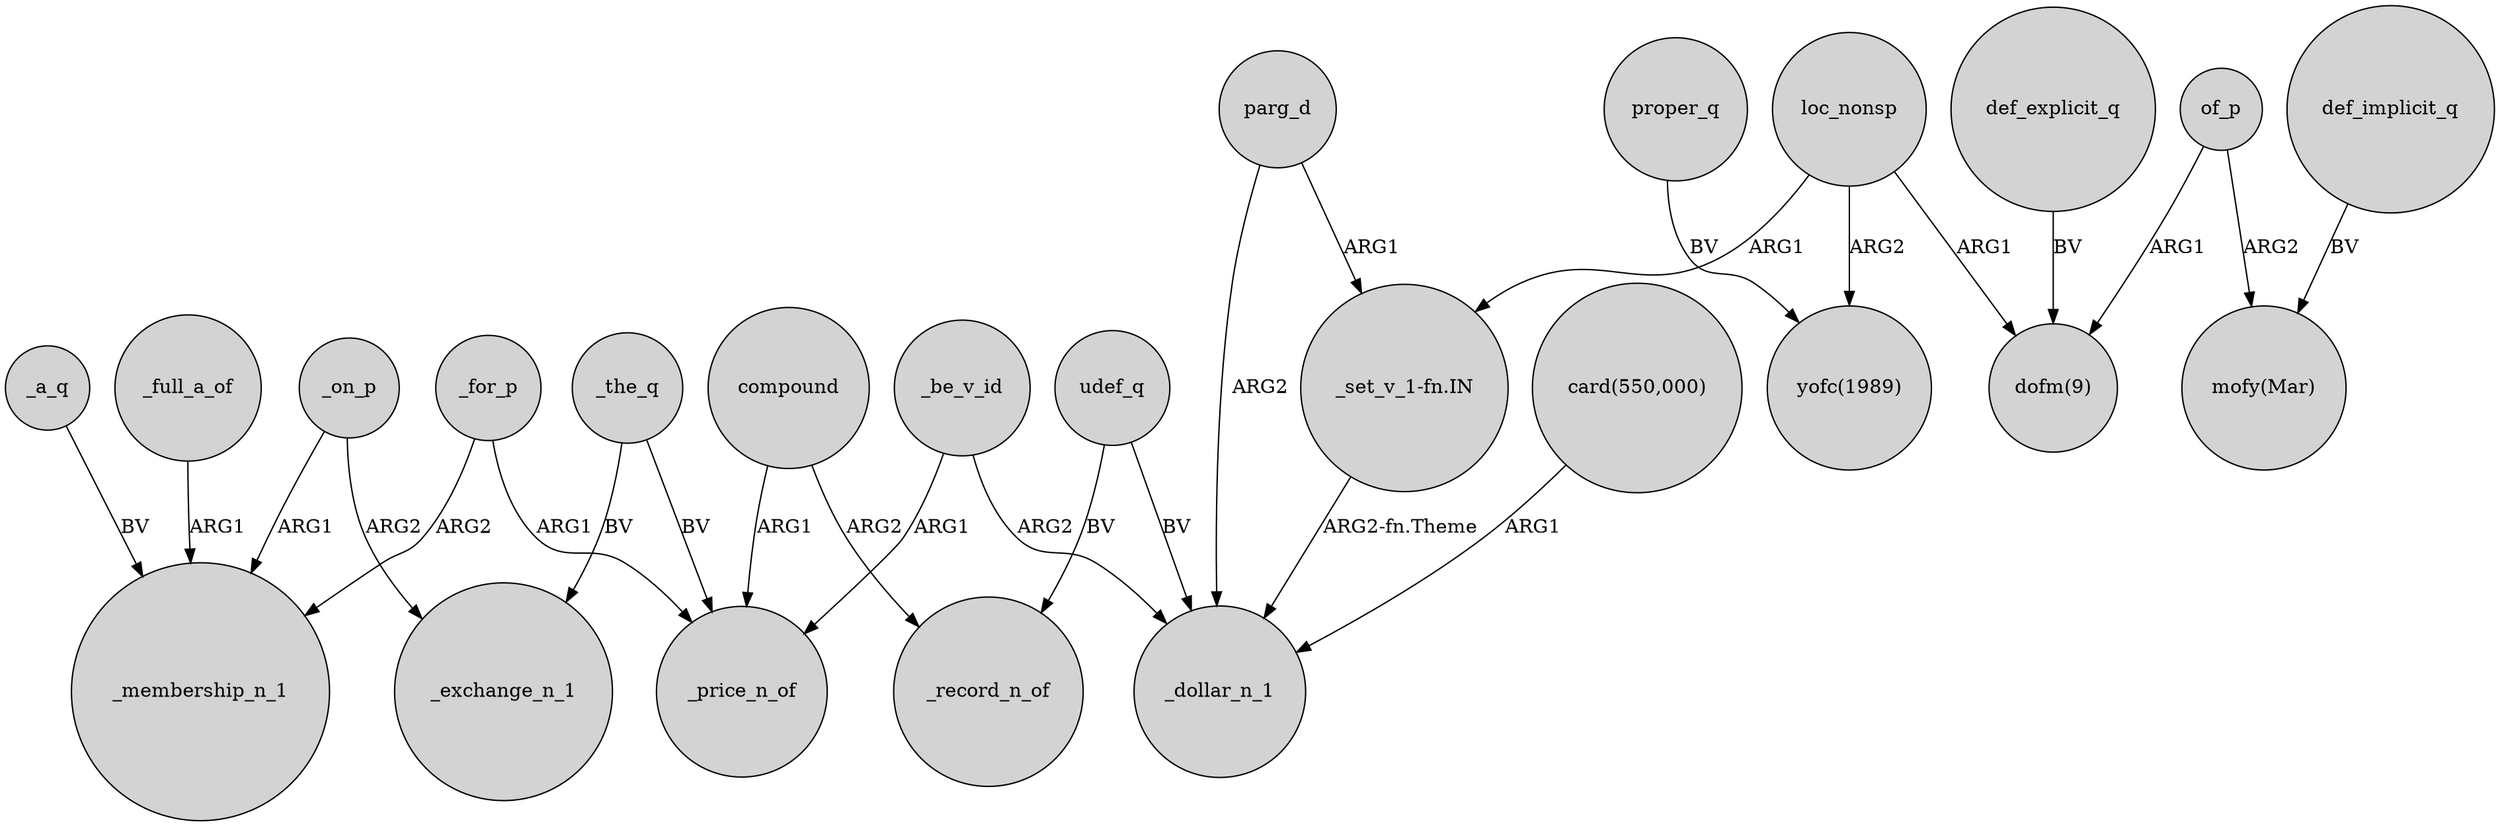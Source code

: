 digraph {
	node [shape=circle style=filled]
	_full_a_of -> _membership_n_1 [label=ARG1]
	"_set_v_1-fn.IN" -> _dollar_n_1 [label="ARG2-fn.Theme"]
	_be_v_id -> _price_n_of [label=ARG1]
	udef_q -> _record_n_of [label=BV]
	_on_p -> _membership_n_1 [label=ARG1]
	loc_nonsp -> "_set_v_1-fn.IN" [label=ARG1]
	_the_q -> _price_n_of [label=BV]
	_for_p -> _price_n_of [label=ARG1]
	def_implicit_q -> "mofy(Mar)" [label=BV]
	proper_q -> "yofc(1989)" [label=BV]
	compound -> _record_n_of [label=ARG2]
	_be_v_id -> _dollar_n_1 [label=ARG2]
	_for_p -> _membership_n_1 [label=ARG2]
	"card(550,000)" -> _dollar_n_1 [label=ARG1]
	loc_nonsp -> "dofm(9)" [label=ARG1]
	of_p -> "dofm(9)" [label=ARG1]
	def_explicit_q -> "dofm(9)" [label=BV]
	loc_nonsp -> "yofc(1989)" [label=ARG2]
	parg_d -> _dollar_n_1 [label=ARG2]
	_on_p -> _exchange_n_1 [label=ARG2]
	of_p -> "mofy(Mar)" [label=ARG2]
	compound -> _price_n_of [label=ARG1]
	_a_q -> _membership_n_1 [label=BV]
	parg_d -> "_set_v_1-fn.IN" [label=ARG1]
	_the_q -> _exchange_n_1 [label=BV]
	udef_q -> _dollar_n_1 [label=BV]
}
